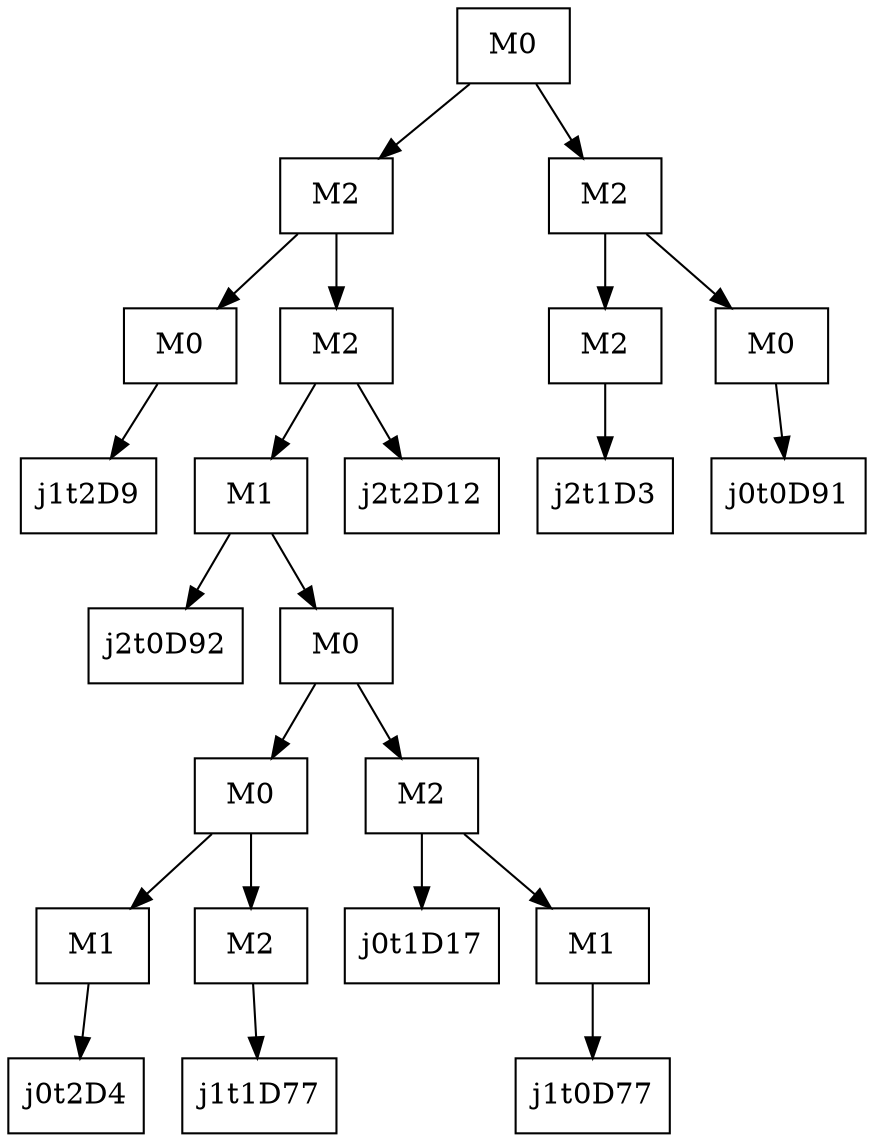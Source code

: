 digraph g {
graph [ordering=out];
node [shape=rectangle];
n[label = "M0"];
n0[label = "M2"];
n00[label = "M0"];
n000[label = "j1t2D9"];
n00 -> n000;
n0 -> n00;
n01[label = "M2"];
n010[label = "M1"];
n0100[label = "j2t0D92"];
n010 -> n0100;
n0101[label = "M0"];
n01010[label = "M0"];
n010100[label = "M1"];
n0101000[label = "j0t2D4"];
n010100 -> n0101000;
n01010 -> n010100;
n010101[label = "M2"];
n0101010[label = "j1t1D77"];
n010101 -> n0101010;
n01010 -> n010101;
n0101 -> n01010;
n01011[label = "M2"];
n010110[label = "j0t1D17"];
n01011 -> n010110;
n010111[label = "M1"];
n0101110[label = "j1t0D77"];
n010111 -> n0101110;
n01011 -> n010111;
n0101 -> n01011;
n010 -> n0101;
n01 -> n010;
n011[label = "j2t2D12"];
n01 -> n011;
n0 -> n01;
n -> n0;
n1[label = "M2"];
n10[label = "M2"];
n100[label = "j2t1D3"];
n10 -> n100;
n1 -> n10;
n11[label = "M0"];
n110[label = "j0t0D91"];
n11 -> n110;
n1 -> n11;
n -> n1;
}

